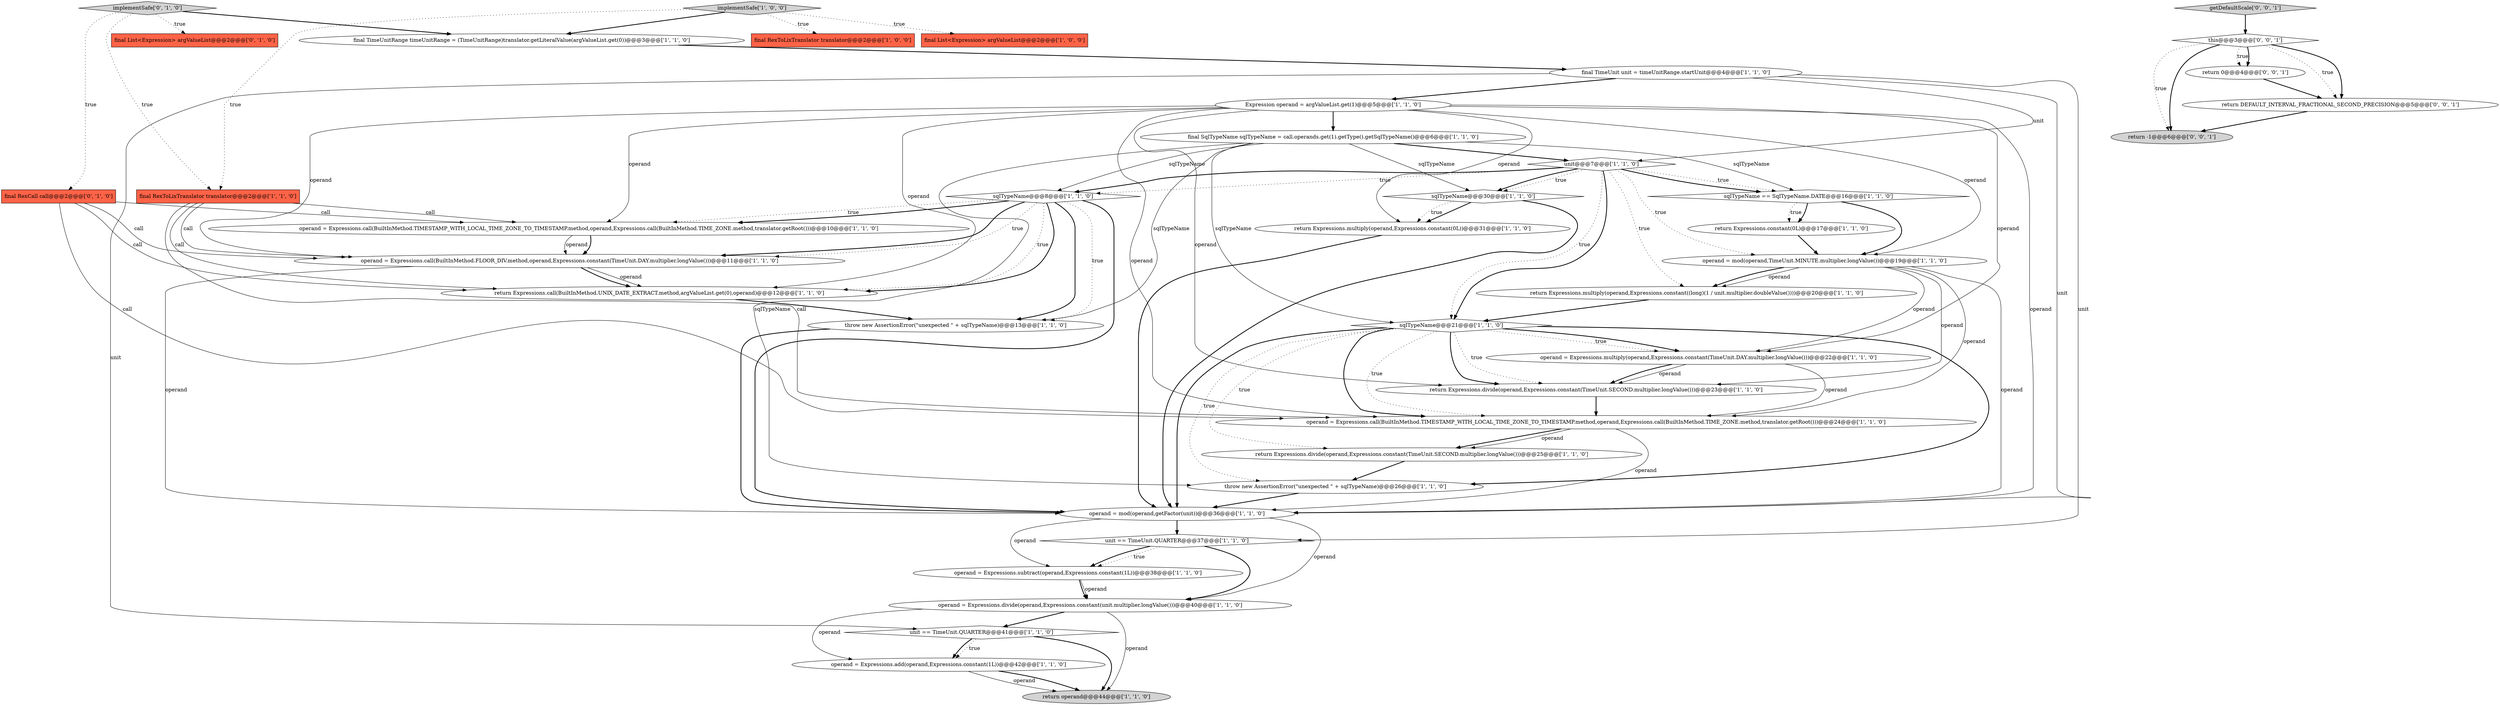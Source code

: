 digraph {
32 [style = filled, label = "return Expressions.divide(operand,Expressions.constant(TimeUnit.SECOND.multiplier.longValue()))@@@25@@@['1', '1', '0']", fillcolor = white, shape = ellipse image = "AAA0AAABBB1BBB"];
31 [style = filled, label = "operand = mod(operand,getFactor(unit))@@@36@@@['1', '1', '0']", fillcolor = white, shape = ellipse image = "AAA0AAABBB1BBB"];
6 [style = filled, label = "return Expressions.call(BuiltInMethod.UNIX_DATE_EXTRACT.method,argValueList.get(0),operand)@@@12@@@['1', '1', '0']", fillcolor = white, shape = ellipse image = "AAA0AAABBB1BBB"];
8 [style = filled, label = "operand = Expressions.multiply(operand,Expressions.constant(TimeUnit.DAY.multiplier.longValue()))@@@22@@@['1', '1', '0']", fillcolor = white, shape = ellipse image = "AAA0AAABBB1BBB"];
12 [style = filled, label = "sqlTypeName@@@21@@@['1', '1', '0']", fillcolor = white, shape = diamond image = "AAA0AAABBB1BBB"];
26 [style = filled, label = "final RexToLixTranslator translator@@@2@@@['1', '1', '0']", fillcolor = tomato, shape = box image = "AAA0AAABBB1BBB"];
39 [style = filled, label = "getDefaultScale['0', '0', '1']", fillcolor = lightgray, shape = diamond image = "AAA0AAABBB3BBB"];
40 [style = filled, label = "this@@@3@@@['0', '0', '1']", fillcolor = white, shape = diamond image = "AAA0AAABBB3BBB"];
13 [style = filled, label = "Expression operand = argValueList.get(1)@@@5@@@['1', '1', '0']", fillcolor = white, shape = ellipse image = "AAA0AAABBB1BBB"];
38 [style = filled, label = "return -1@@@6@@@['0', '0', '1']", fillcolor = lightgray, shape = ellipse image = "AAA0AAABBB3BBB"];
5 [style = filled, label = "sqlTypeName == SqlTypeName.DATE@@@16@@@['1', '1', '0']", fillcolor = white, shape = diamond image = "AAA0AAABBB1BBB"];
7 [style = filled, label = "final RexToLixTranslator translator@@@2@@@['1', '0', '0']", fillcolor = tomato, shape = box image = "AAA0AAABBB1BBB"];
25 [style = filled, label = "unit == TimeUnit.QUARTER@@@41@@@['1', '1', '0']", fillcolor = white, shape = diamond image = "AAA0AAABBB1BBB"];
24 [style = filled, label = "operand = Expressions.call(BuiltInMethod.FLOOR_DIV.method,operand,Expressions.constant(TimeUnit.DAY.multiplier.longValue()))@@@11@@@['1', '1', '0']", fillcolor = white, shape = ellipse image = "AAA0AAABBB1BBB"];
1 [style = filled, label = "final TimeUnitRange timeUnitRange = (TimeUnitRange)translator.getLiteralValue(argValueList.get(0))@@@3@@@['1', '1', '0']", fillcolor = white, shape = ellipse image = "AAA0AAABBB1BBB"];
36 [style = filled, label = "return 0@@@4@@@['0', '0', '1']", fillcolor = white, shape = ellipse image = "AAA0AAABBB3BBB"];
2 [style = filled, label = "operand = Expressions.add(operand,Expressions.constant(1L))@@@42@@@['1', '1', '0']", fillcolor = white, shape = ellipse image = "AAA0AAABBB1BBB"];
23 [style = filled, label = "return Expressions.constant(0L)@@@17@@@['1', '1', '0']", fillcolor = white, shape = ellipse image = "AAA0AAABBB1BBB"];
35 [style = filled, label = "implementSafe['0', '1', '0']", fillcolor = lightgray, shape = diamond image = "AAA0AAABBB2BBB"];
3 [style = filled, label = "implementSafe['1', '0', '0']", fillcolor = lightgray, shape = diamond image = "AAA0AAABBB1BBB"];
15 [style = filled, label = "return Expressions.multiply(operand,Expressions.constant(0L))@@@31@@@['1', '1', '0']", fillcolor = white, shape = ellipse image = "AAA0AAABBB1BBB"];
28 [style = filled, label = "sqlTypeName@@@30@@@['1', '1', '0']", fillcolor = white, shape = diamond image = "AAA0AAABBB1BBB"];
11 [style = filled, label = "operand = Expressions.subtract(operand,Expressions.constant(1L))@@@38@@@['1', '1', '0']", fillcolor = white, shape = ellipse image = "AAA0AAABBB1BBB"];
17 [style = filled, label = "final TimeUnit unit = timeUnitRange.startUnit@@@4@@@['1', '1', '0']", fillcolor = white, shape = ellipse image = "AAA0AAABBB1BBB"];
4 [style = filled, label = "return Expressions.multiply(operand,Expressions.constant((long)(1 / unit.multiplier.doubleValue())))@@@20@@@['1', '1', '0']", fillcolor = white, shape = ellipse image = "AAA0AAABBB1BBB"];
10 [style = filled, label = "throw new AssertionError(\"unexpected \" + sqlTypeName)@@@26@@@['1', '1', '0']", fillcolor = white, shape = ellipse image = "AAA0AAABBB1BBB"];
19 [style = filled, label = "unit == TimeUnit.QUARTER@@@37@@@['1', '1', '0']", fillcolor = white, shape = diamond image = "AAA0AAABBB1BBB"];
22 [style = filled, label = "operand = Expressions.call(BuiltInMethod.TIMESTAMP_WITH_LOCAL_TIME_ZONE_TO_TIMESTAMP.method,operand,Expressions.call(BuiltInMethod.TIME_ZONE.method,translator.getRoot()))@@@10@@@['1', '1', '0']", fillcolor = white, shape = ellipse image = "AAA0AAABBB1BBB"];
33 [style = filled, label = "final RexCall call@@@2@@@['0', '1', '0']", fillcolor = tomato, shape = box image = "AAA0AAABBB2BBB"];
20 [style = filled, label = "return Expressions.divide(operand,Expressions.constant(TimeUnit.SECOND.multiplier.longValue()))@@@23@@@['1', '1', '0']", fillcolor = white, shape = ellipse image = "AAA0AAABBB1BBB"];
27 [style = filled, label = "operand = mod(operand,TimeUnit.MINUTE.multiplier.longValue())@@@19@@@['1', '1', '0']", fillcolor = white, shape = ellipse image = "AAA0AAABBB1BBB"];
29 [style = filled, label = "return operand@@@44@@@['1', '1', '0']", fillcolor = lightgray, shape = ellipse image = "AAA0AAABBB1BBB"];
18 [style = filled, label = "unit@@@7@@@['1', '1', '0']", fillcolor = white, shape = diamond image = "AAA0AAABBB1BBB"];
37 [style = filled, label = "return DEFAULT_INTERVAL_FRACTIONAL_SECOND_PRECISION@@@5@@@['0', '0', '1']", fillcolor = white, shape = ellipse image = "AAA0AAABBB3BBB"];
30 [style = filled, label = "throw new AssertionError(\"unexpected \" + sqlTypeName)@@@13@@@['1', '1', '0']", fillcolor = white, shape = ellipse image = "AAA0AAABBB1BBB"];
21 [style = filled, label = "operand = Expressions.divide(operand,Expressions.constant(unit.multiplier.longValue()))@@@40@@@['1', '1', '0']", fillcolor = white, shape = ellipse image = "AAA0AAABBB1BBB"];
16 [style = filled, label = "sqlTypeName@@@8@@@['1', '1', '0']", fillcolor = white, shape = diamond image = "AAA0AAABBB1BBB"];
14 [style = filled, label = "final SqlTypeName sqlTypeName = call.operands.get(1).getType().getSqlTypeName()@@@6@@@['1', '1', '0']", fillcolor = white, shape = ellipse image = "AAA0AAABBB1BBB"];
0 [style = filled, label = "final List<Expression> argValueList@@@2@@@['1', '0', '0']", fillcolor = tomato, shape = box image = "AAA0AAABBB1BBB"];
9 [style = filled, label = "operand = Expressions.call(BuiltInMethod.TIMESTAMP_WITH_LOCAL_TIME_ZONE_TO_TIMESTAMP.method,operand,Expressions.call(BuiltInMethod.TIME_ZONE.method,translator.getRoot()))@@@24@@@['1', '1', '0']", fillcolor = white, shape = ellipse image = "AAA0AAABBB1BBB"];
34 [style = filled, label = "final List<Expression> argValueList@@@2@@@['0', '1', '0']", fillcolor = tomato, shape = box image = "AAA0AAABBB2BBB"];
13->8 [style = solid, label="operand"];
8->9 [style = solid, label="operand"];
8->20 [style = solid, label="operand"];
13->20 [style = solid, label="operand"];
22->24 [style = bold, label=""];
26->24 [style = solid, label="call"];
18->28 [style = bold, label=""];
3->1 [style = bold, label=""];
16->6 [style = dotted, label="true"];
21->25 [style = bold, label=""];
27->9 [style = solid, label="operand"];
12->10 [style = bold, label=""];
2->29 [style = bold, label=""];
19->11 [style = dotted, label="true"];
17->13 [style = bold, label=""];
33->9 [style = solid, label="call"];
1->17 [style = bold, label=""];
16->6 [style = bold, label=""];
14->16 [style = solid, label="sqlTypeName"];
26->6 [style = solid, label="call"];
8->20 [style = bold, label=""];
13->31 [style = solid, label="operand"];
23->27 [style = bold, label=""];
12->10 [style = dotted, label="true"];
16->22 [style = dotted, label="true"];
3->26 [style = dotted, label="true"];
24->6 [style = solid, label="operand"];
15->31 [style = bold, label=""];
31->21 [style = solid, label="operand"];
14->12 [style = solid, label="sqlTypeName"];
27->8 [style = solid, label="operand"];
12->31 [style = bold, label=""];
30->31 [style = bold, label=""];
35->1 [style = bold, label=""];
12->9 [style = bold, label=""];
12->8 [style = dotted, label="true"];
37->38 [style = bold, label=""];
27->4 [style = solid, label="operand"];
19->11 [style = bold, label=""];
32->10 [style = bold, label=""];
5->27 [style = bold, label=""];
35->34 [style = dotted, label="true"];
12->20 [style = bold, label=""];
4->12 [style = bold, label=""];
21->2 [style = solid, label="operand"];
40->38 [style = dotted, label="true"];
33->22 [style = solid, label="call"];
9->32 [style = bold, label=""];
3->7 [style = dotted, label="true"];
21->29 [style = solid, label="operand"];
14->28 [style = solid, label="sqlTypeName"];
33->6 [style = solid, label="call"];
12->32 [style = dotted, label="true"];
14->30 [style = solid, label="sqlTypeName"];
16->30 [style = dotted, label="true"];
13->9 [style = solid, label="operand"];
13->24 [style = solid, label="operand"];
13->27 [style = solid, label="operand"];
16->22 [style = bold, label=""];
13->15 [style = solid, label="operand"];
28->15 [style = bold, label=""];
31->11 [style = solid, label="operand"];
9->31 [style = solid, label="operand"];
33->24 [style = solid, label="call"];
18->4 [style = dotted, label="true"];
12->9 [style = dotted, label="true"];
18->28 [style = dotted, label="true"];
18->16 [style = bold, label=""];
13->22 [style = solid, label="operand"];
2->29 [style = solid, label="operand"];
20->9 [style = bold, label=""];
16->30 [style = bold, label=""];
24->6 [style = bold, label=""];
13->6 [style = solid, label="operand"];
40->36 [style = dotted, label="true"];
12->8 [style = bold, label=""];
17->19 [style = solid, label="unit"];
17->25 [style = solid, label="unit"];
22->24 [style = solid, label="operand"];
6->30 [style = bold, label=""];
31->19 [style = bold, label=""];
40->38 [style = bold, label=""];
28->31 [style = bold, label=""];
16->24 [style = bold, label=""];
25->29 [style = bold, label=""];
36->37 [style = bold, label=""];
11->21 [style = bold, label=""];
16->24 [style = dotted, label="true"];
14->18 [style = bold, label=""];
25->2 [style = bold, label=""];
27->4 [style = bold, label=""];
40->36 [style = bold, label=""];
17->31 [style = solid, label="unit"];
18->5 [style = dotted, label="true"];
35->33 [style = dotted, label="true"];
40->37 [style = dotted, label="true"];
18->5 [style = bold, label=""];
9->32 [style = solid, label="operand"];
26->22 [style = solid, label="call"];
10->31 [style = bold, label=""];
17->18 [style = solid, label="unit"];
12->20 [style = dotted, label="true"];
18->12 [style = dotted, label="true"];
3->0 [style = dotted, label="true"];
18->16 [style = dotted, label="true"];
19->21 [style = bold, label=""];
18->27 [style = dotted, label="true"];
27->31 [style = solid, label="operand"];
5->23 [style = bold, label=""];
24->31 [style = solid, label="operand"];
35->26 [style = dotted, label="true"];
26->9 [style = solid, label="call"];
40->37 [style = bold, label=""];
16->31 [style = bold, label=""];
14->10 [style = solid, label="sqlTypeName"];
14->5 [style = solid, label="sqlTypeName"];
39->40 [style = bold, label=""];
28->15 [style = dotted, label="true"];
18->12 [style = bold, label=""];
13->14 [style = bold, label=""];
25->2 [style = dotted, label="true"];
5->23 [style = dotted, label="true"];
11->21 [style = solid, label="operand"];
27->20 [style = solid, label="operand"];
}
